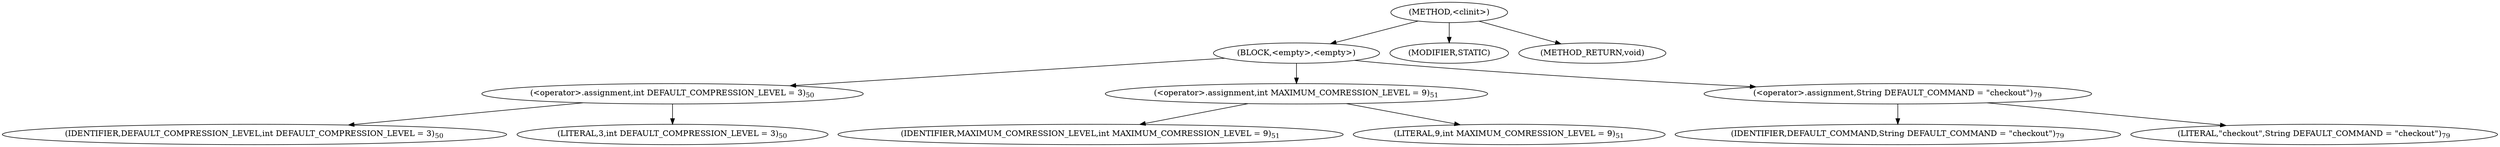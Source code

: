 digraph "&lt;clinit&gt;" {  
"1498" [label = <(METHOD,&lt;clinit&gt;)> ]
"1499" [label = <(BLOCK,&lt;empty&gt;,&lt;empty&gt;)> ]
"1500" [label = <(&lt;operator&gt;.assignment,int DEFAULT_COMPRESSION_LEVEL = 3)<SUB>50</SUB>> ]
"1501" [label = <(IDENTIFIER,DEFAULT_COMPRESSION_LEVEL,int DEFAULT_COMPRESSION_LEVEL = 3)<SUB>50</SUB>> ]
"1502" [label = <(LITERAL,3,int DEFAULT_COMPRESSION_LEVEL = 3)<SUB>50</SUB>> ]
"1503" [label = <(&lt;operator&gt;.assignment,int MAXIMUM_COMRESSION_LEVEL = 9)<SUB>51</SUB>> ]
"1504" [label = <(IDENTIFIER,MAXIMUM_COMRESSION_LEVEL,int MAXIMUM_COMRESSION_LEVEL = 9)<SUB>51</SUB>> ]
"1505" [label = <(LITERAL,9,int MAXIMUM_COMRESSION_LEVEL = 9)<SUB>51</SUB>> ]
"1506" [label = <(&lt;operator&gt;.assignment,String DEFAULT_COMMAND = &quot;checkout&quot;)<SUB>79</SUB>> ]
"1507" [label = <(IDENTIFIER,DEFAULT_COMMAND,String DEFAULT_COMMAND = &quot;checkout&quot;)<SUB>79</SUB>> ]
"1508" [label = <(LITERAL,&quot;checkout&quot;,String DEFAULT_COMMAND = &quot;checkout&quot;)<SUB>79</SUB>> ]
"1509" [label = <(MODIFIER,STATIC)> ]
"1510" [label = <(METHOD_RETURN,void)> ]
  "1498" -> "1499" 
  "1498" -> "1509" 
  "1498" -> "1510" 
  "1499" -> "1500" 
  "1499" -> "1503" 
  "1499" -> "1506" 
  "1500" -> "1501" 
  "1500" -> "1502" 
  "1503" -> "1504" 
  "1503" -> "1505" 
  "1506" -> "1507" 
  "1506" -> "1508" 
}
